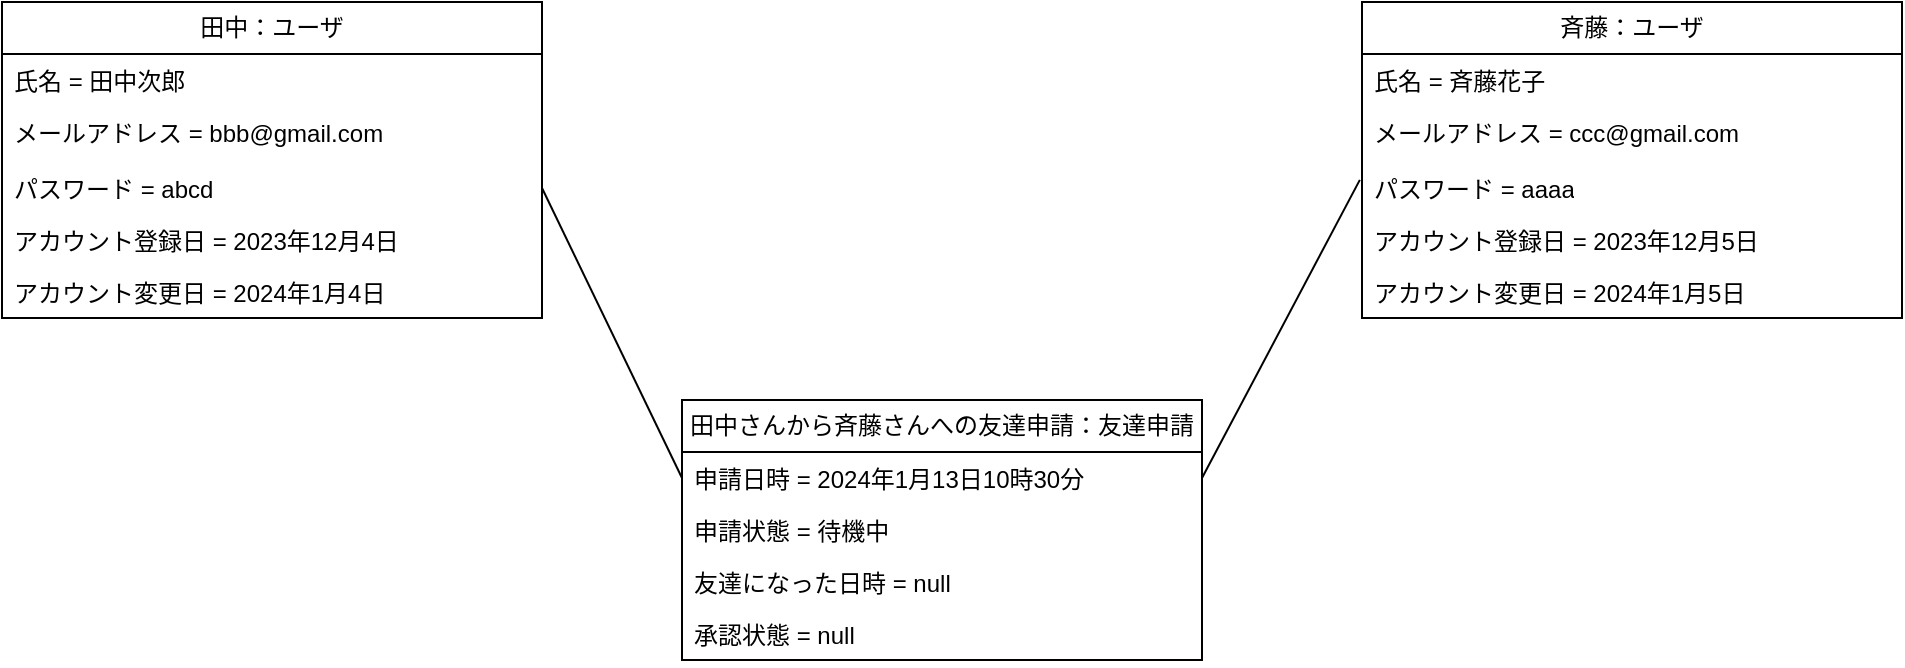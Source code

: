 <mxfile version="22.1.11" type="device">
  <diagram name="ページ1" id="GxvMC07JSBD0g9FRBrPE">
    <mxGraphModel dx="875" dy="894" grid="1" gridSize="10" guides="1" tooltips="1" connect="1" arrows="1" fold="1" page="0" pageScale="1" pageWidth="827" pageHeight="1169" math="0" shadow="0">
      <root>
        <mxCell id="0" />
        <mxCell id="1" parent="0" />
        <mxCell id="pKsWQ1zIJ12ollDorW9q-1" value="田中さんから斉藤さんへの友達申請：友達申請" style="swimlane;fontStyle=0;childLayout=stackLayout;horizontal=1;startSize=26;fillColor=none;horizontalStack=0;resizeParent=1;resizeParentMax=0;resizeLast=0;collapsible=1;marginBottom=0;whiteSpace=wrap;html=1;" vertex="1" parent="1">
          <mxGeometry x="250" y="-40" width="260" height="130" as="geometry" />
        </mxCell>
        <mxCell id="pKsWQ1zIJ12ollDorW9q-18" value="申請日時 =&amp;nbsp;2024年1月13日10時30分" style="text;strokeColor=none;fillColor=none;align=left;verticalAlign=top;spacingLeft=4;spacingRight=4;overflow=hidden;rotatable=0;points=[[0,0.5],[1,0.5]];portConstraint=eastwest;whiteSpace=wrap;html=1;" vertex="1" parent="pKsWQ1zIJ12ollDorW9q-1">
          <mxGeometry y="26" width="260" height="26" as="geometry" />
        </mxCell>
        <mxCell id="pKsWQ1zIJ12ollDorW9q-19" value="申請状態 = 待機中" style="text;strokeColor=none;fillColor=none;align=left;verticalAlign=top;spacingLeft=4;spacingRight=4;overflow=hidden;rotatable=0;points=[[0,0.5],[1,0.5]];portConstraint=eastwest;whiteSpace=wrap;html=1;" vertex="1" parent="pKsWQ1zIJ12ollDorW9q-1">
          <mxGeometry y="52" width="260" height="26" as="geometry" />
        </mxCell>
        <mxCell id="pKsWQ1zIJ12ollDorW9q-29" value="友達になった日時 = null" style="text;strokeColor=none;fillColor=none;align=left;verticalAlign=top;spacingLeft=4;spacingRight=4;overflow=hidden;rotatable=0;points=[[0,0.5],[1,0.5]];portConstraint=eastwest;whiteSpace=wrap;html=1;" vertex="1" parent="pKsWQ1zIJ12ollDorW9q-1">
          <mxGeometry y="78" width="260" height="26" as="geometry" />
        </mxCell>
        <mxCell id="pKsWQ1zIJ12ollDorW9q-28" value="承認状態 = null" style="text;strokeColor=none;fillColor=none;align=left;verticalAlign=top;spacingLeft=4;spacingRight=4;overflow=hidden;rotatable=0;points=[[0,0.5],[1,0.5]];portConstraint=eastwest;whiteSpace=wrap;html=1;" vertex="1" parent="pKsWQ1zIJ12ollDorW9q-1">
          <mxGeometry y="104" width="260" height="26" as="geometry" />
        </mxCell>
        <mxCell id="pKsWQ1zIJ12ollDorW9q-5" value="田中：ユーザ" style="swimlane;fontStyle=0;childLayout=stackLayout;horizontal=1;startSize=26;fillColor=none;horizontalStack=0;resizeParent=1;resizeParentMax=0;resizeLast=0;collapsible=1;marginBottom=0;whiteSpace=wrap;html=1;" vertex="1" parent="1">
          <mxGeometry x="-90" y="-239" width="270" height="158" as="geometry" />
        </mxCell>
        <mxCell id="pKsWQ1zIJ12ollDorW9q-6" value="氏名 = 田中次郎" style="text;strokeColor=none;fillColor=none;align=left;verticalAlign=top;spacingLeft=4;spacingRight=4;overflow=hidden;rotatable=0;points=[[0,0.5],[1,0.5]];portConstraint=eastwest;whiteSpace=wrap;html=1;" vertex="1" parent="pKsWQ1zIJ12ollDorW9q-5">
          <mxGeometry y="26" width="270" height="26" as="geometry" />
        </mxCell>
        <mxCell id="pKsWQ1zIJ12ollDorW9q-7" value="メールアドレス = bbb@gmail.com" style="text;strokeColor=none;fillColor=none;align=left;verticalAlign=top;spacingLeft=4;spacingRight=4;overflow=hidden;rotatable=0;points=[[0,0.5],[1,0.5]];portConstraint=eastwest;whiteSpace=wrap;html=1;" vertex="1" parent="pKsWQ1zIJ12ollDorW9q-5">
          <mxGeometry y="52" width="270" height="28" as="geometry" />
        </mxCell>
        <mxCell id="pKsWQ1zIJ12ollDorW9q-8" value="パスワード = abcd" style="text;strokeColor=none;fillColor=none;align=left;verticalAlign=top;spacingLeft=4;spacingRight=4;overflow=hidden;rotatable=0;points=[[0,0.5],[1,0.5]];portConstraint=eastwest;whiteSpace=wrap;html=1;" vertex="1" parent="pKsWQ1zIJ12ollDorW9q-5">
          <mxGeometry y="80" width="270" height="26" as="geometry" />
        </mxCell>
        <mxCell id="pKsWQ1zIJ12ollDorW9q-9" value="アカウント登録日 = 2023年12月4日" style="text;strokeColor=none;fillColor=none;align=left;verticalAlign=top;spacingLeft=4;spacingRight=4;overflow=hidden;rotatable=0;points=[[0,0.5],[1,0.5]];portConstraint=eastwest;whiteSpace=wrap;html=1;" vertex="1" parent="pKsWQ1zIJ12ollDorW9q-5">
          <mxGeometry y="106" width="270" height="26" as="geometry" />
        </mxCell>
        <mxCell id="pKsWQ1zIJ12ollDorW9q-10" value="アカウント変更日 = 2024年1月4日" style="text;strokeColor=none;fillColor=none;align=left;verticalAlign=top;spacingLeft=4;spacingRight=4;overflow=hidden;rotatable=0;points=[[0,0.5],[1,0.5]];portConstraint=eastwest;whiteSpace=wrap;html=1;" vertex="1" parent="pKsWQ1zIJ12ollDorW9q-5">
          <mxGeometry y="132" width="270" height="26" as="geometry" />
        </mxCell>
        <mxCell id="pKsWQ1zIJ12ollDorW9q-11" value="斉藤：ユーザ" style="swimlane;fontStyle=0;childLayout=stackLayout;horizontal=1;startSize=26;fillColor=none;horizontalStack=0;resizeParent=1;resizeParentMax=0;resizeLast=0;collapsible=1;marginBottom=0;whiteSpace=wrap;html=1;" vertex="1" parent="1">
          <mxGeometry x="590" y="-239" width="270" height="158" as="geometry" />
        </mxCell>
        <mxCell id="pKsWQ1zIJ12ollDorW9q-12" value="氏名 = 斉藤花子" style="text;strokeColor=none;fillColor=none;align=left;verticalAlign=top;spacingLeft=4;spacingRight=4;overflow=hidden;rotatable=0;points=[[0,0.5],[1,0.5]];portConstraint=eastwest;whiteSpace=wrap;html=1;" vertex="1" parent="pKsWQ1zIJ12ollDorW9q-11">
          <mxGeometry y="26" width="270" height="26" as="geometry" />
        </mxCell>
        <mxCell id="pKsWQ1zIJ12ollDorW9q-13" value="メールアドレス = ccc@gmail.com" style="text;strokeColor=none;fillColor=none;align=left;verticalAlign=top;spacingLeft=4;spacingRight=4;overflow=hidden;rotatable=0;points=[[0,0.5],[1,0.5]];portConstraint=eastwest;whiteSpace=wrap;html=1;" vertex="1" parent="pKsWQ1zIJ12ollDorW9q-11">
          <mxGeometry y="52" width="270" height="28" as="geometry" />
        </mxCell>
        <mxCell id="pKsWQ1zIJ12ollDorW9q-14" value="パスワード = aaaa" style="text;strokeColor=none;fillColor=none;align=left;verticalAlign=top;spacingLeft=4;spacingRight=4;overflow=hidden;rotatable=0;points=[[0,0.5],[1,0.5]];portConstraint=eastwest;whiteSpace=wrap;html=1;" vertex="1" parent="pKsWQ1zIJ12ollDorW9q-11">
          <mxGeometry y="80" width="270" height="26" as="geometry" />
        </mxCell>
        <mxCell id="pKsWQ1zIJ12ollDorW9q-15" value="アカウント登録日 = 2023年12月5日" style="text;strokeColor=none;fillColor=none;align=left;verticalAlign=top;spacingLeft=4;spacingRight=4;overflow=hidden;rotatable=0;points=[[0,0.5],[1,0.5]];portConstraint=eastwest;whiteSpace=wrap;html=1;" vertex="1" parent="pKsWQ1zIJ12ollDorW9q-11">
          <mxGeometry y="106" width="270" height="26" as="geometry" />
        </mxCell>
        <mxCell id="pKsWQ1zIJ12ollDorW9q-16" value="アカウント変更日 = 2024年1月5日" style="text;strokeColor=none;fillColor=none;align=left;verticalAlign=top;spacingLeft=4;spacingRight=4;overflow=hidden;rotatable=0;points=[[0,0.5],[1,0.5]];portConstraint=eastwest;whiteSpace=wrap;html=1;" vertex="1" parent="pKsWQ1zIJ12ollDorW9q-11">
          <mxGeometry y="132" width="270" height="26" as="geometry" />
        </mxCell>
        <mxCell id="pKsWQ1zIJ12ollDorW9q-25" style="edgeStyle=none;curved=1;rounded=0;orthogonalLoop=1;jettySize=auto;html=1;exitX=1;exitY=0.5;exitDx=0;exitDy=0;entryX=0;entryY=0.5;entryDx=0;entryDy=0;fontSize=12;startSize=8;endSize=8;endArrow=none;endFill=0;" edge="1" parent="1" source="pKsWQ1zIJ12ollDorW9q-8" target="pKsWQ1zIJ12ollDorW9q-18">
          <mxGeometry relative="1" as="geometry" />
        </mxCell>
        <mxCell id="pKsWQ1zIJ12ollDorW9q-27" style="edgeStyle=none;curved=1;rounded=0;orthogonalLoop=1;jettySize=auto;html=1;exitX=1;exitY=0.5;exitDx=0;exitDy=0;entryX=-0.004;entryY=0.344;entryDx=0;entryDy=0;entryPerimeter=0;fontSize=12;startSize=8;endSize=8;endArrow=none;endFill=0;" edge="1" parent="1" source="pKsWQ1zIJ12ollDorW9q-18" target="pKsWQ1zIJ12ollDorW9q-14">
          <mxGeometry relative="1" as="geometry" />
        </mxCell>
      </root>
    </mxGraphModel>
  </diagram>
</mxfile>
